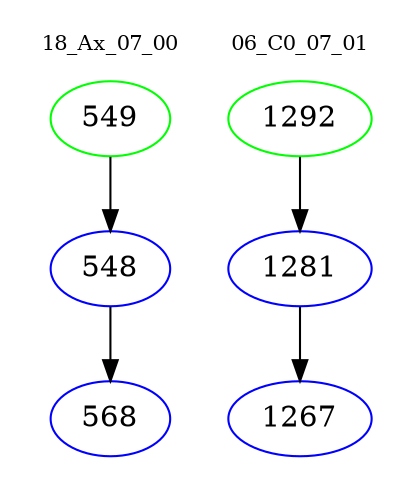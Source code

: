 digraph{
subgraph cluster_0 {
color = white
label = "18_Ax_07_00";
fontsize=10;
T0_549 [label="549", color="green"]
T0_549 -> T0_548 [color="black"]
T0_548 [label="548", color="blue"]
T0_548 -> T0_568 [color="black"]
T0_568 [label="568", color="blue"]
}
subgraph cluster_1 {
color = white
label = "06_C0_07_01";
fontsize=10;
T1_1292 [label="1292", color="green"]
T1_1292 -> T1_1281 [color="black"]
T1_1281 [label="1281", color="blue"]
T1_1281 -> T1_1267 [color="black"]
T1_1267 [label="1267", color="blue"]
}
}
